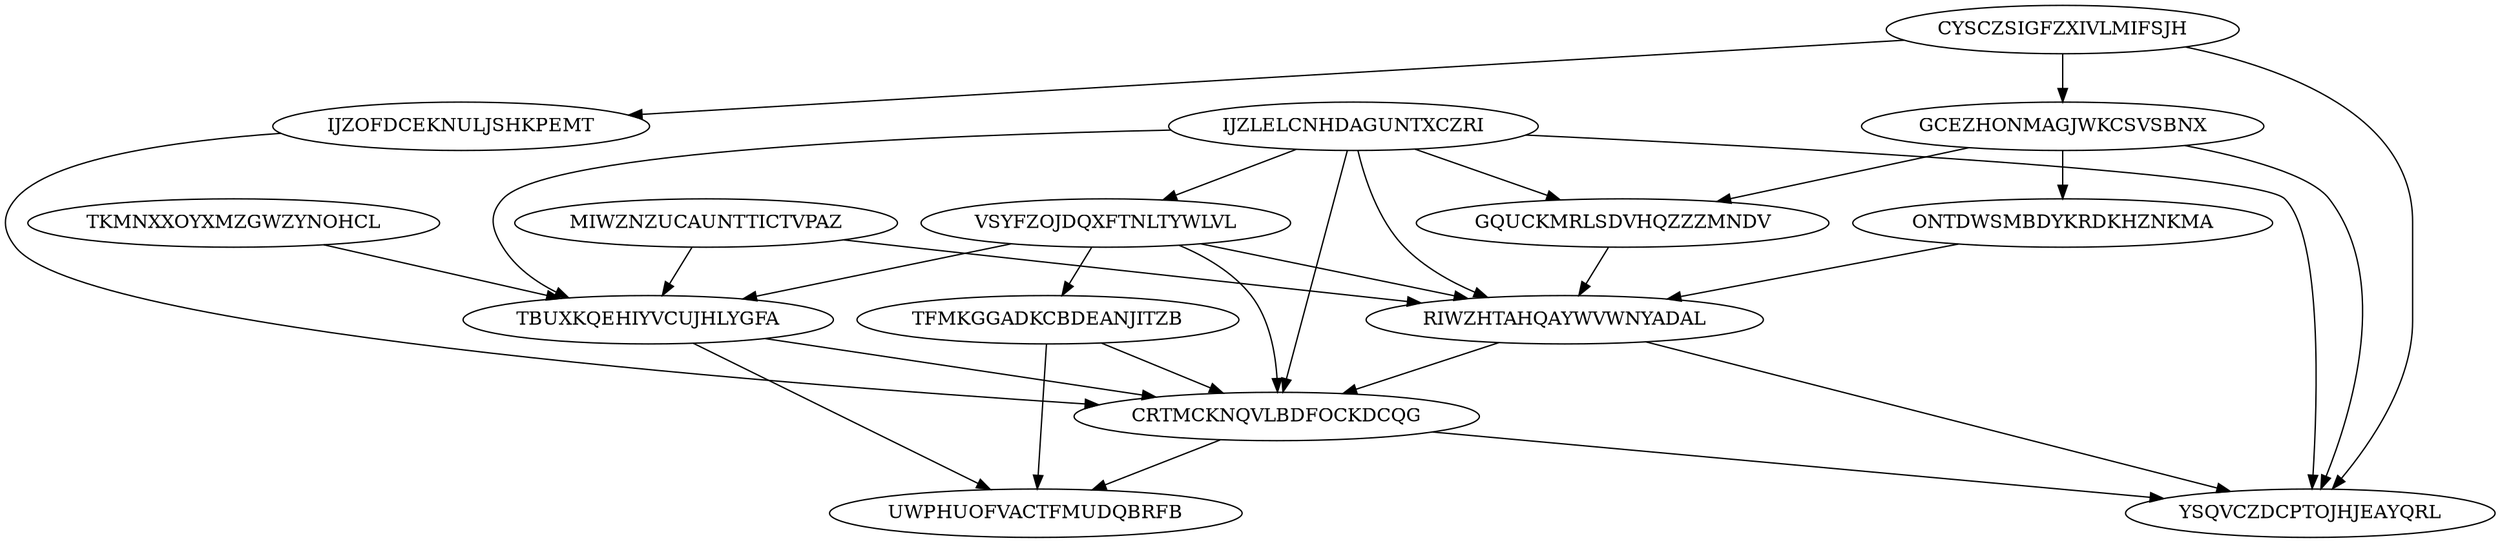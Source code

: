 digraph N15M30 {
	CYSCZSIGFZXIVLMIFSJH	[Weight=14];
	TKMNXXOYXMZGWZYNOHCL	[Weight=18];
	IJZLELCNHDAGUNTXCZRI	[Weight=19];
	MIWZNZUCAUNTTICTVPAZ	[Weight=14];
	VSYFZOJDQXFTNLTYWLVL	[Weight=20];
	TFMKGGADKCBDEANJITZB	[Weight=20];
	IJZOFDCEKNULJSHKPEMT	[Weight=12];
	GCEZHONMAGJWKCSVSBNX	[Weight=17];
	TBUXKQEHIYVCUJHLYGFA	[Weight=20];
	ONTDWSMBDYKRDKHZNKMA	[Weight=10];
	GQUCKMRLSDVHQZZZMNDV	[Weight=19];
	RIWZHTAHQAYWVWNYADAL	[Weight=10];
	CRTMCKNQVLBDFOCKDCQG	[Weight=19];
	UWPHUOFVACTFMUDQBRFB	[Weight=11];
	YSQVCZDCPTOJHJEAYQRL	[Weight=18];
	ONTDWSMBDYKRDKHZNKMA -> RIWZHTAHQAYWVWNYADAL [Weight=15];
	TFMKGGADKCBDEANJITZB -> UWPHUOFVACTFMUDQBRFB [Weight=13];
	VSYFZOJDQXFTNLTYWLVL -> TFMKGGADKCBDEANJITZB [Weight=11];
	TFMKGGADKCBDEANJITZB -> CRTMCKNQVLBDFOCKDCQG [Weight=15];
	TBUXKQEHIYVCUJHLYGFA -> CRTMCKNQVLBDFOCKDCQG [Weight=13];
	IJZLELCNHDAGUNTXCZRI -> CRTMCKNQVLBDFOCKDCQG [Weight=16];
	IJZLELCNHDAGUNTXCZRI -> YSQVCZDCPTOJHJEAYQRL [Weight=16];
	MIWZNZUCAUNTTICTVPAZ -> RIWZHTAHQAYWVWNYADAL [Weight=12];
	GQUCKMRLSDVHQZZZMNDV -> RIWZHTAHQAYWVWNYADAL [Weight=17];
	GCEZHONMAGJWKCSVSBNX -> ONTDWSMBDYKRDKHZNKMA [Weight=17];
	CYSCZSIGFZXIVLMIFSJH -> IJZOFDCEKNULJSHKPEMT [Weight=13];
	IJZLELCNHDAGUNTXCZRI -> TBUXKQEHIYVCUJHLYGFA [Weight=16];
	RIWZHTAHQAYWVWNYADAL -> CRTMCKNQVLBDFOCKDCQG [Weight=12];
	VSYFZOJDQXFTNLTYWLVL -> RIWZHTAHQAYWVWNYADAL [Weight=15];
	TBUXKQEHIYVCUJHLYGFA -> UWPHUOFVACTFMUDQBRFB [Weight=16];
	IJZLELCNHDAGUNTXCZRI -> VSYFZOJDQXFTNLTYWLVL [Weight=19];
	TKMNXXOYXMZGWZYNOHCL -> TBUXKQEHIYVCUJHLYGFA [Weight=10];
	CRTMCKNQVLBDFOCKDCQG -> UWPHUOFVACTFMUDQBRFB [Weight=17];
	CYSCZSIGFZXIVLMIFSJH -> YSQVCZDCPTOJHJEAYQRL [Weight=12];
	IJZLELCNHDAGUNTXCZRI -> RIWZHTAHQAYWVWNYADAL [Weight=17];
	MIWZNZUCAUNTTICTVPAZ -> TBUXKQEHIYVCUJHLYGFA [Weight=11];
	CRTMCKNQVLBDFOCKDCQG -> YSQVCZDCPTOJHJEAYQRL [Weight=19];
	RIWZHTAHQAYWVWNYADAL -> YSQVCZDCPTOJHJEAYQRL [Weight=13];
	VSYFZOJDQXFTNLTYWLVL -> TBUXKQEHIYVCUJHLYGFA [Weight=13];
	GCEZHONMAGJWKCSVSBNX -> GQUCKMRLSDVHQZZZMNDV [Weight=12];
	IJZLELCNHDAGUNTXCZRI -> GQUCKMRLSDVHQZZZMNDV [Weight=11];
	IJZOFDCEKNULJSHKPEMT -> CRTMCKNQVLBDFOCKDCQG [Weight=10];
	VSYFZOJDQXFTNLTYWLVL -> CRTMCKNQVLBDFOCKDCQG [Weight=10];
	CYSCZSIGFZXIVLMIFSJH -> GCEZHONMAGJWKCSVSBNX [Weight=20];
	GCEZHONMAGJWKCSVSBNX -> YSQVCZDCPTOJHJEAYQRL [Weight=15];
}
